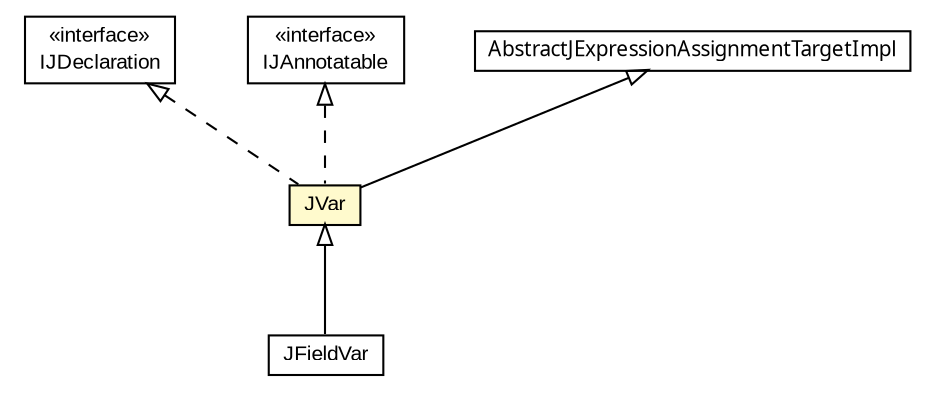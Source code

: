 #!/usr/local/bin/dot
#
# Class diagram 
# Generated by UMLGraph version 5.1 (http://www.umlgraph.org/)
#

digraph G {
	edge [fontname="arial",fontsize=10,labelfontname="arial",labelfontsize=10];
	node [fontname="arial",fontsize=10,shape=plaintext];
	nodesep=0.25;
	ranksep=0.5;
	// com.helger.jcodemodel.JVar
	c1165 [label=<<table title="com.helger.jcodemodel.JVar" border="0" cellborder="1" cellspacing="0" cellpadding="2" port="p" bgcolor="lemonChiffon" href="./JVar.html">
		<tr><td><table border="0" cellspacing="0" cellpadding="1">
<tr><td align="center" balign="center"> JVar </td></tr>
		</table></td></tr>
		</table>>, fontname="arial", fontcolor="black", fontsize=10.0];
	// com.helger.jcodemodel.JFieldVar
	c1199 [label=<<table title="com.helger.jcodemodel.JFieldVar" border="0" cellborder="1" cellspacing="0" cellpadding="2" port="p" href="./JFieldVar.html">
		<tr><td><table border="0" cellspacing="0" cellpadding="1">
<tr><td align="center" balign="center"> JFieldVar </td></tr>
		</table></td></tr>
		</table>>, fontname="arial", fontcolor="black", fontsize=10.0];
	// com.helger.jcodemodel.IJDeclaration
	c1242 [label=<<table title="com.helger.jcodemodel.IJDeclaration" border="0" cellborder="1" cellspacing="0" cellpadding="2" port="p" href="./IJDeclaration.html">
		<tr><td><table border="0" cellspacing="0" cellpadding="1">
<tr><td align="center" balign="center"> &#171;interface&#187; </td></tr>
<tr><td align="center" balign="center"> IJDeclaration </td></tr>
		</table></td></tr>
		</table>>, fontname="arial", fontcolor="black", fontsize=10.0];
	// com.helger.jcodemodel.IJAnnotatable
	c1246 [label=<<table title="com.helger.jcodemodel.IJAnnotatable" border="0" cellborder="1" cellspacing="0" cellpadding="2" port="p" href="./IJAnnotatable.html">
		<tr><td><table border="0" cellspacing="0" cellpadding="1">
<tr><td align="center" balign="center"> &#171;interface&#187; </td></tr>
<tr><td align="center" balign="center"> IJAnnotatable </td></tr>
		</table></td></tr>
		</table>>, fontname="arial", fontcolor="black", fontsize=10.0];
	// com.helger.jcodemodel.AbstractJExpressionAssignmentTargetImpl
	c1252 [label=<<table title="com.helger.jcodemodel.AbstractJExpressionAssignmentTargetImpl" border="0" cellborder="1" cellspacing="0" cellpadding="2" port="p" href="./AbstractJExpressionAssignmentTargetImpl.html">
		<tr><td><table border="0" cellspacing="0" cellpadding="1">
<tr><td align="center" balign="center"><font face="ariali"> AbstractJExpressionAssignmentTargetImpl </font></td></tr>
		</table></td></tr>
		</table>>, fontname="arial", fontcolor="black", fontsize=10.0];
	//com.helger.jcodemodel.JVar extends com.helger.jcodemodel.AbstractJExpressionAssignmentTargetImpl
	c1252:p -> c1165:p [dir=back,arrowtail=empty];
	//com.helger.jcodemodel.JVar implements com.helger.jcodemodel.IJDeclaration
	c1242:p -> c1165:p [dir=back,arrowtail=empty,style=dashed];
	//com.helger.jcodemodel.JVar implements com.helger.jcodemodel.IJAnnotatable
	c1246:p -> c1165:p [dir=back,arrowtail=empty,style=dashed];
	//com.helger.jcodemodel.JFieldVar extends com.helger.jcodemodel.JVar
	c1165:p -> c1199:p [dir=back,arrowtail=empty];
}

